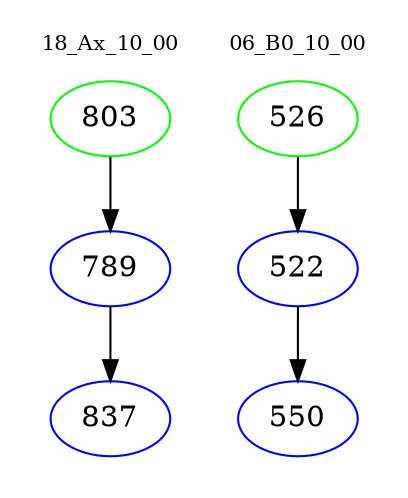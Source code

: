 digraph{
subgraph cluster_0 {
color = white
label = "18_Ax_10_00";
fontsize=10;
T0_803 [label="803", color="green"]
T0_803 -> T0_789 [color="black"]
T0_789 [label="789", color="blue"]
T0_789 -> T0_837 [color="black"]
T0_837 [label="837", color="blue"]
}
subgraph cluster_1 {
color = white
label = "06_B0_10_00";
fontsize=10;
T1_526 [label="526", color="green"]
T1_526 -> T1_522 [color="black"]
T1_522 [label="522", color="blue"]
T1_522 -> T1_550 [color="black"]
T1_550 [label="550", color="blue"]
}
}
